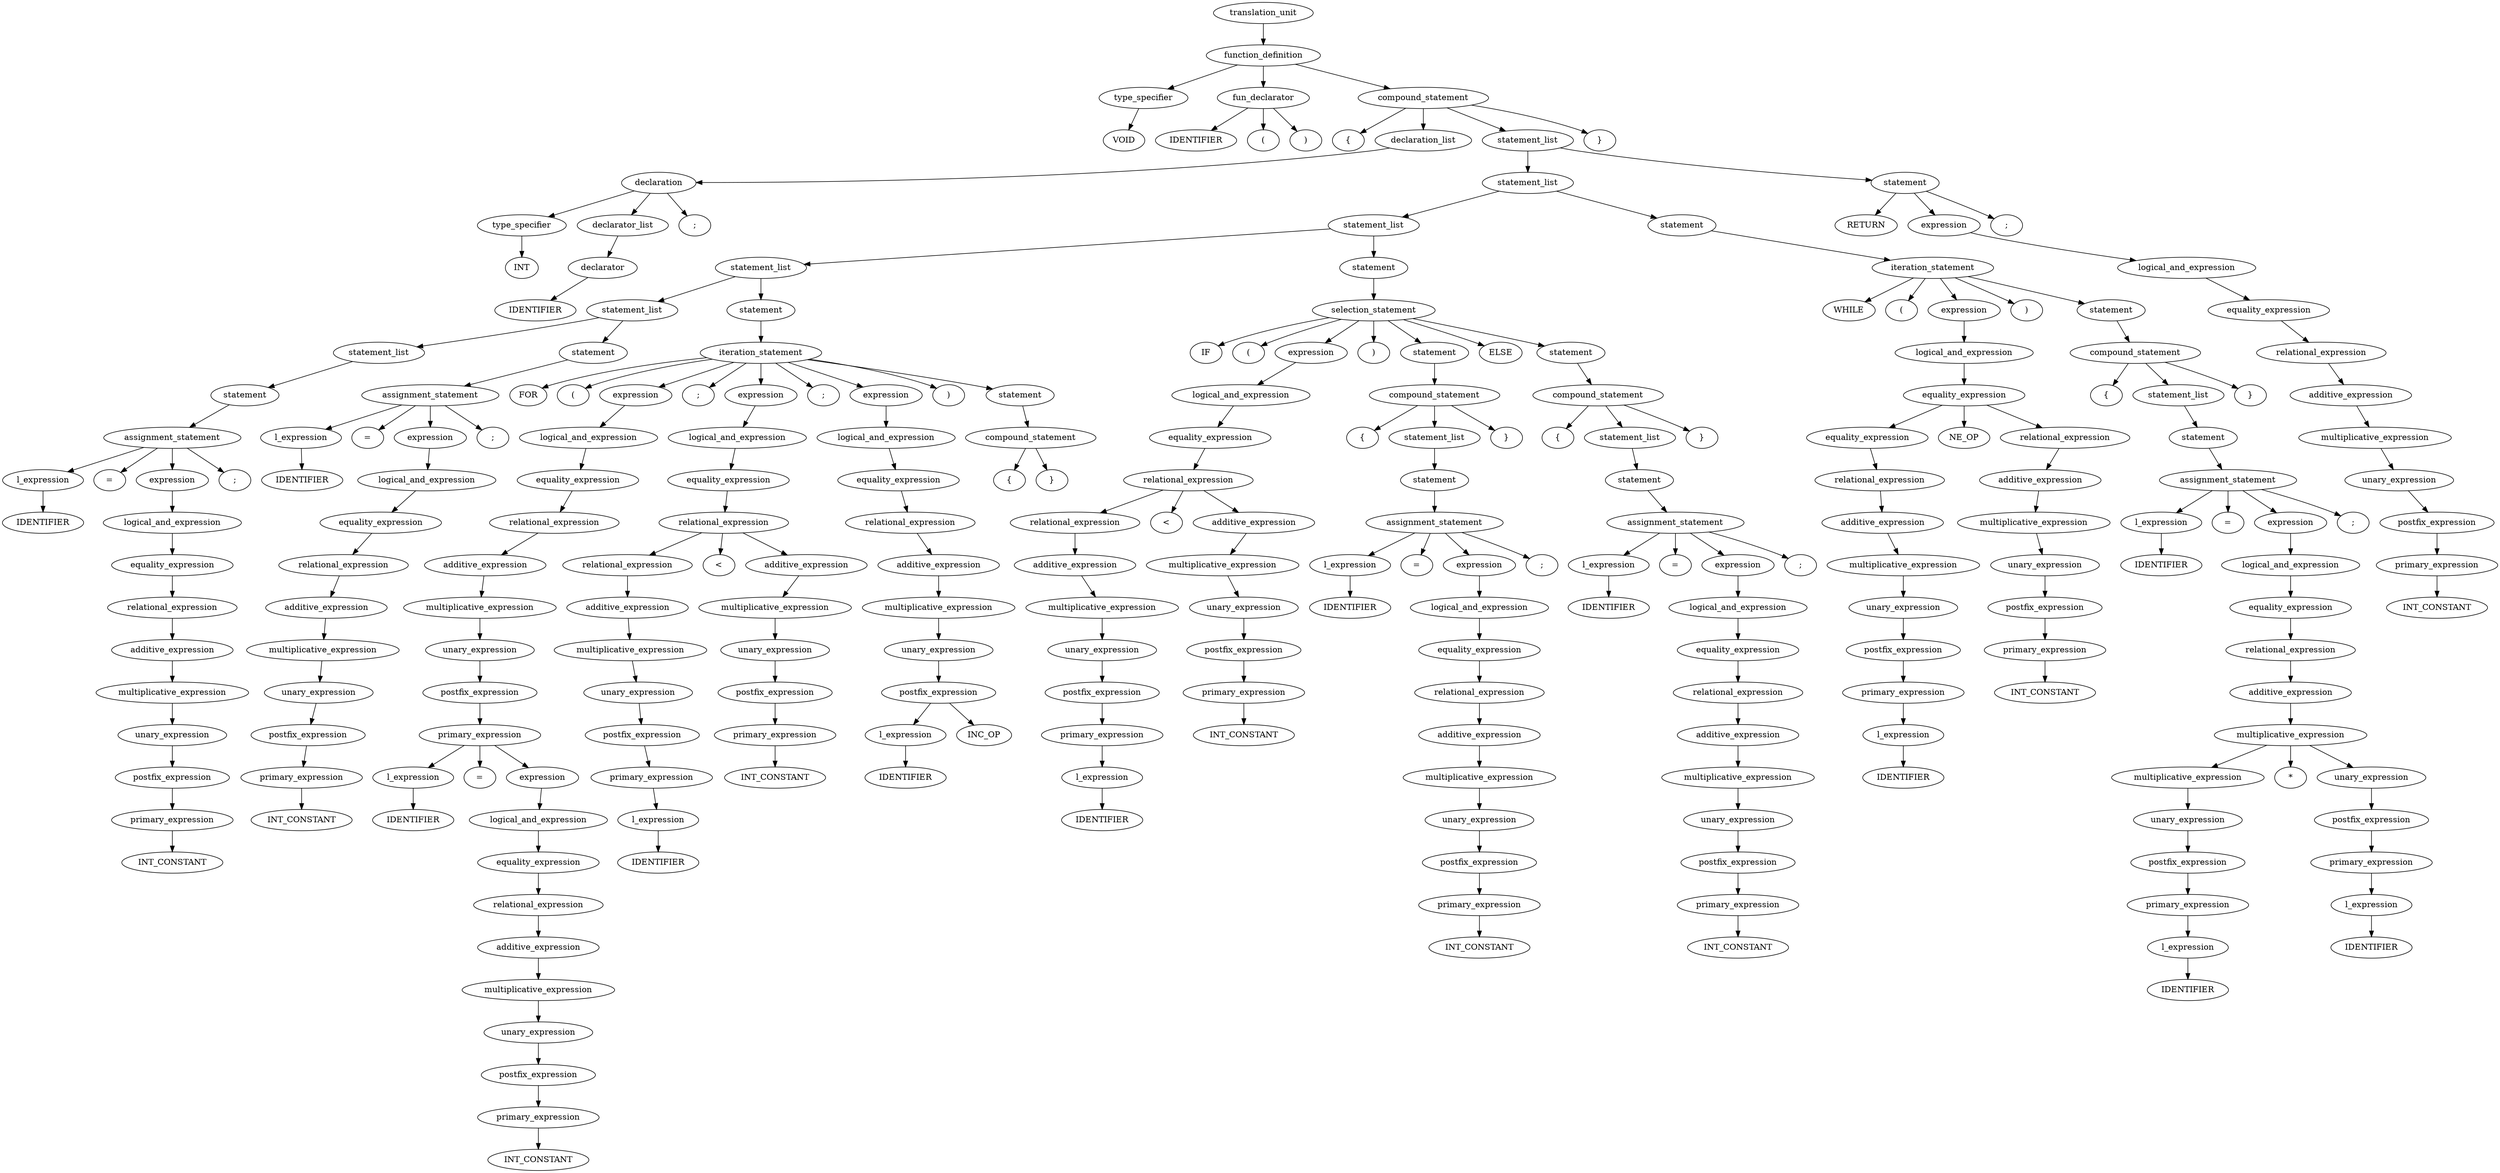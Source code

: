 Digraph g{ ordering=out;
2->1;
2 [label="type_specifier"];
1 [label="VOID"];
  6->3;
6->4;
6->5;
6 [label="fun_declarator"];
3 [label="IDENTIFIER"];
4 [label="("];
5 [label=")"];


	8->7;
8 [label="type_specifier"];
7 [label="INT"];
 10->9;
10 [label="declarator"];
9 [label="IDENTIFIER"];
11->10;
11 [label="declarator_list"];
13->8;
13->11;
13->12;
13 [label="declaration"];
12 [label=";"];
14->13;
14 [label="declaration_list"];

	16->15;
16 [label="l_expression"];
15 [label="IDENTIFIER"];
18->17;
18 [label="primary_expression"];
17 [label="INT_CONSTANT"];
19->18;
19 [label="postfix_expression"];
20->19;
20 [label="unary_expression"];
21->20;
21 [label="multiplicative_expression"];
22->21;
22 [label="additive_expression"];
23->22;
23 [label="relational_expression"];
24->23;
24 [label="equality_expression"];
25->24;
25 [label="logical_and_expression"];
26->25;
26 [label="expression"];
29->16;
29->27;
29->26;
29->28;
29 [label="assignment_statement"];
27 [label="="];
28 [label=";"];
30->29;
30 [label="statement"];
31->30;
31 [label="statement_list"];

	33->32;
33 [label="l_expression"];
32 [label="IDENTIFIER"];
35->34;
35 [label="primary_expression"];
34 [label="INT_CONSTANT"];
36->35;
36 [label="postfix_expression"];
37->36;
37 [label="unary_expression"];
38->37;
38 [label="multiplicative_expression"];
39->38;
39 [label="additive_expression"];
40->39;
40 [label="relational_expression"];
41->40;
41 [label="equality_expression"];
42->41;
42 [label="logical_and_expression"];
43->42;
43 [label="expression"];
46->33;
46->44;
46->43;
46->45;
46 [label="assignment_statement"];
44 [label="="];
45 [label=";"];
47->46;
47 [label="statement"];
48->31;
48->47;
48 [label="statement_list"];

	50->49;
50 [label="l_expression"];
49 [label="IDENTIFIER"];
52->51;
52 [label="primary_expression"];
51 [label="INT_CONSTANT"];
53->52;
53 [label="postfix_expression"];
54->53;
54 [label="unary_expression"];
55->54;
55 [label="multiplicative_expression"];
56->55;
56 [label="additive_expression"];
57->56;
57 [label="relational_expression"];
58->57;
58 [label="equality_expression"];
59->58;
59 [label="logical_and_expression"];
60->59;
60 [label="expression"];
62->50;
62->61;
62->60;
62 [label="primary_expression"];
61 [label="="];
63->62;
63 [label="postfix_expression"];
64->63;
64 [label="unary_expression"];
65->64;
65 [label="multiplicative_expression"];
66->65;
66 [label="additive_expression"];
67->66;
67 [label="relational_expression"];
68->67;
68 [label="equality_expression"];
69->68;
69 [label="logical_and_expression"];
70->69;
70 [label="expression"];
72->71;
72 [label="l_expression"];
71 [label="IDENTIFIER"];
73->72;
73 [label="primary_expression"];
74->73;
74 [label="postfix_expression"];
75->74;
75 [label="unary_expression"];
76->75;
76 [label="multiplicative_expression"];
77->76;
77 [label="additive_expression"];
78->77;
78 [label="relational_expression"];
80->79;
80 [label="primary_expression"];
79 [label="INT_CONSTANT"];
81->80;
81 [label="postfix_expression"];
82->81;
82 [label="unary_expression"];
83->82;
83 [label="multiplicative_expression"];
84->83;
84 [label="additive_expression"];
86->78;
86->85;
86->84;
86 [label="relational_expression"];
85 [label="<"];
87->86;
87 [label="equality_expression"];
88->87;
88 [label="logical_and_expression"];
89->88;
89 [label="expression"];
91->90;
91 [label="l_expression"];
90 [label="IDENTIFIER"];
93->91;
93->92;
93 [label="postfix_expression"];
92 [label="INC_OP"];
94->93;
94 [label="unary_expression"];
95->94;
95 [label="multiplicative_expression"];
96->95;
96 [label="additive_expression"];
97->96;
97 [label="relational_expression"];
98->97;
98 [label="equality_expression"];
99->98;
99 [label="logical_and_expression"];
100->99;
100 [label="expression"];

	103->101;
103->102;
103 [label="compound_statement"];
101 [label="{"];
102 [label="}"];
104->103;
104 [label="statement"];
110->105;
110->106;
110->70;
110->107;
110->89;
110->108;
110->100;
110->109;
110->104;
110 [label="iteration_statement"];
105 [label="FOR"];
106 [label="("];
107 [label=";"];
108 [label=";"];
109 [label=")"];
111->110;
111 [label="statement"];
112->48;
112->111;
112 [label="statement_list"];

	114->113;
114 [label="l_expression"];
113 [label="IDENTIFIER"];
115->114;
115 [label="primary_expression"];
116->115;
116 [label="postfix_expression"];
117->116;
117 [label="unary_expression"];
118->117;
118 [label="multiplicative_expression"];
119->118;
119 [label="additive_expression"];
120->119;
120 [label="relational_expression"];
122->121;
122 [label="primary_expression"];
121 [label="INT_CONSTANT"];
123->122;
123 [label="postfix_expression"];
124->123;
124 [label="unary_expression"];
125->124;
125 [label="multiplicative_expression"];
126->125;
126 [label="additive_expression"];
128->120;
128->127;
128->126;
128 [label="relational_expression"];
127 [label="<"];
129->128;
129 [label="equality_expression"];
130->129;
130 [label="logical_and_expression"];
131->130;
131 [label="expression"];

	133->132;
133 [label="l_expression"];
132 [label="IDENTIFIER"];
135->134;
135 [label="primary_expression"];
134 [label="INT_CONSTANT"];
136->135;
136 [label="postfix_expression"];
137->136;
137 [label="unary_expression"];
138->137;
138 [label="multiplicative_expression"];
139->138;
139 [label="additive_expression"];
140->139;
140 [label="relational_expression"];
141->140;
141 [label="equality_expression"];
142->141;
142 [label="logical_and_expression"];
143->142;
143 [label="expression"];
146->133;
146->144;
146->143;
146->145;
146 [label="assignment_statement"];
144 [label="="];
145 [label=";"];
147->146;
147 [label="statement"];
148->147;
148 [label="statement_list"];

	151->149;
151->148;
151->150;
151 [label="compound_statement"];
149 [label="{"];
150 [label="}"];
152->151;
152 [label="statement"];

	
	154->153;
154 [label="l_expression"];
153 [label="IDENTIFIER"];
156->155;
156 [label="primary_expression"];
155 [label="INT_CONSTANT"];
157->156;
157 [label="postfix_expression"];
158->157;
158 [label="unary_expression"];
159->158;
159 [label="multiplicative_expression"];
160->159;
160 [label="additive_expression"];
161->160;
161 [label="relational_expression"];
162->161;
162 [label="equality_expression"];
163->162;
163 [label="logical_and_expression"];
164->163;
164 [label="expression"];
167->154;
167->165;
167->164;
167->166;
167 [label="assignment_statement"];
165 [label="="];
166 [label=";"];
168->167;
168 [label="statement"];
169->168;
169 [label="statement_list"];

	172->170;
172->169;
172->171;
172 [label="compound_statement"];
170 [label="{"];
171 [label="}"];
173->172;
173 [label="statement"];
178->174;
178->175;
178->131;
178->176;
178->152;
178->177;
178->173;
178 [label="selection_statement"];
174 [label="IF"];
175 [label="("];
176 [label=")"];
177 [label="ELSE"];
179->178;
179 [label="statement"];
180->112;
180->179;
180 [label="statement_list"];

	182->181;
182 [label="l_expression"];
181 [label="IDENTIFIER"];
183->182;
183 [label="primary_expression"];
184->183;
184 [label="postfix_expression"];
185->184;
185 [label="unary_expression"];
186->185;
186 [label="multiplicative_expression"];
187->186;
187 [label="additive_expression"];
188->187;
188 [label="relational_expression"];
189->188;
189 [label="equality_expression"];
191->190;
191 [label="primary_expression"];
190 [label="INT_CONSTANT"];
192->191;
192 [label="postfix_expression"];
193->192;
193 [label="unary_expression"];
194->193;
194 [label="multiplicative_expression"];
195->194;
195 [label="additive_expression"];
196->195;
196 [label="relational_expression"];
198->189;
198->197;
198->196;
198 [label="equality_expression"];
197 [label="NE_OP"];
199->198;
199 [label="logical_and_expression"];
200->199;
200 [label="expression"];

	202->201;
202 [label="l_expression"];
201 [label="IDENTIFIER"];
204->203;
204 [label="l_expression"];
203 [label="IDENTIFIER"];
205->204;
205 [label="primary_expression"];
206->205;
206 [label="postfix_expression"];
207->206;
207 [label="unary_expression"];
208->207;
208 [label="multiplicative_expression"];
210->209;
210 [label="l_expression"];
209 [label="IDENTIFIER"];
211->210;
211 [label="primary_expression"];
212->211;
212 [label="postfix_expression"];
213->212;
213 [label="unary_expression"];
215->208;
215->214;
215->213;
215 [label="multiplicative_expression"];
214 [label="*"];
216->215;
216 [label="additive_expression"];
217->216;
217 [label="relational_expression"];
218->217;
218 [label="equality_expression"];
219->218;
219 [label="logical_and_expression"];
220->219;
220 [label="expression"];
223->202;
223->221;
223->220;
223->222;
223 [label="assignment_statement"];
221 [label="="];
222 [label=";"];
224->223;
224 [label="statement"];
225->224;
225 [label="statement_list"];

	228->226;
228->225;
228->227;
228 [label="compound_statement"];
226 [label="{"];
227 [label="}"];
229->228;
229 [label="statement"];
233->230;
233->231;
233->200;
233->232;
233->229;
233 [label="iteration_statement"];
230 [label="WHILE"];
231 [label="("];
232 [label=")"];
234->233;
234 [label="statement"];
235->180;
235->234;
235 [label="statement_list"];

	 237->236;
237 [label="primary_expression"];
236 [label="INT_CONSTANT"];
238->237;
238 [label="postfix_expression"];
239->238;
239 [label="unary_expression"];
240->239;
240 [label="multiplicative_expression"];
241->240;
241 [label="additive_expression"];
242->241;
242 [label="relational_expression"];
243->242;
243 [label="equality_expression"];
244->243;
244 [label="logical_and_expression"];
245->244;
245 [label="expression"];
248->246;
248->245;
248->247;
248 [label="statement"];
246 [label="RETURN"];
247 [label=";"];
249->235;
249->248;
249 [label="statement_list"];

252->250;
252->14;
252->249;
252->251;
252 [label="compound_statement"];
250 [label="{"];
251 [label="}"];
253->2;
253->6;
253->252;
253 [label="function_definition"];
254->253;
254 [label="translation_unit"];
}
